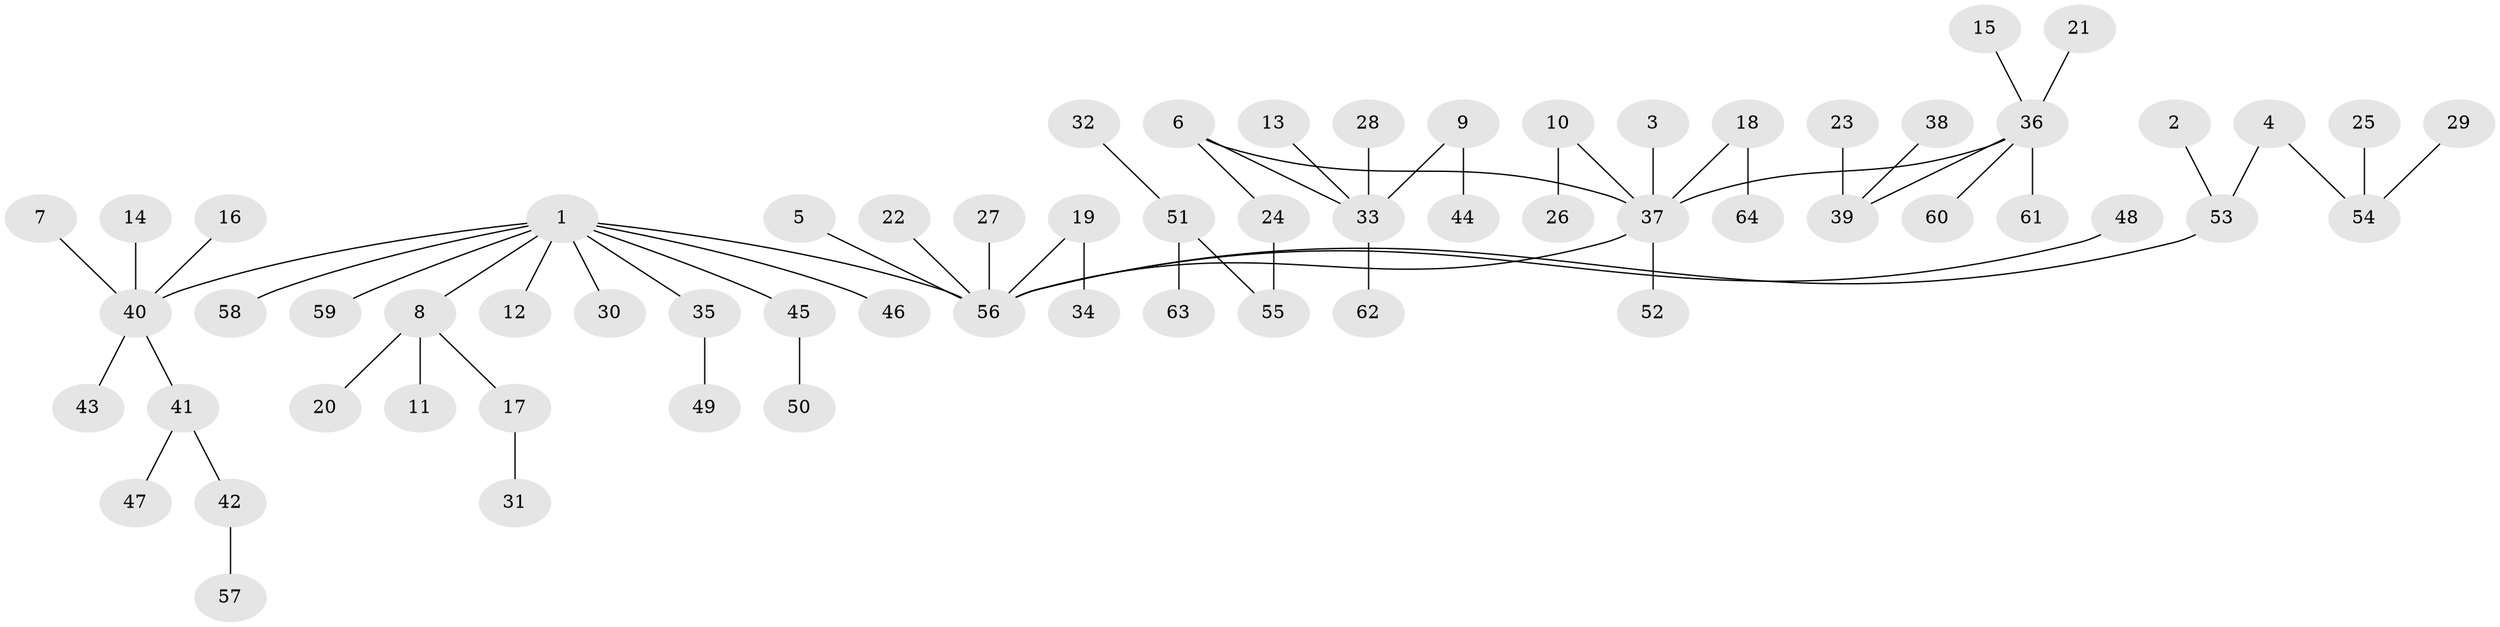 // original degree distribution, {4: 0.031496062992125984, 5: 0.06299212598425197, 10: 0.007874015748031496, 8: 0.015748031496062992, 2: 0.25984251968503935, 6: 0.007874015748031496, 1: 0.5354330708661418, 3: 0.07874015748031496}
// Generated by graph-tools (version 1.1) at 2025/26/03/09/25 03:26:29]
// undirected, 64 vertices, 63 edges
graph export_dot {
graph [start="1"]
  node [color=gray90,style=filled];
  1;
  2;
  3;
  4;
  5;
  6;
  7;
  8;
  9;
  10;
  11;
  12;
  13;
  14;
  15;
  16;
  17;
  18;
  19;
  20;
  21;
  22;
  23;
  24;
  25;
  26;
  27;
  28;
  29;
  30;
  31;
  32;
  33;
  34;
  35;
  36;
  37;
  38;
  39;
  40;
  41;
  42;
  43;
  44;
  45;
  46;
  47;
  48;
  49;
  50;
  51;
  52;
  53;
  54;
  55;
  56;
  57;
  58;
  59;
  60;
  61;
  62;
  63;
  64;
  1 -- 8 [weight=1.0];
  1 -- 12 [weight=1.0];
  1 -- 30 [weight=1.0];
  1 -- 35 [weight=1.0];
  1 -- 40 [weight=1.0];
  1 -- 45 [weight=1.0];
  1 -- 46 [weight=1.0];
  1 -- 56 [weight=1.0];
  1 -- 58 [weight=1.0];
  1 -- 59 [weight=1.0];
  2 -- 53 [weight=1.0];
  3 -- 37 [weight=1.0];
  4 -- 53 [weight=1.0];
  4 -- 54 [weight=1.0];
  5 -- 56 [weight=1.0];
  6 -- 24 [weight=1.0];
  6 -- 33 [weight=1.0];
  6 -- 37 [weight=1.0];
  7 -- 40 [weight=1.0];
  8 -- 11 [weight=1.0];
  8 -- 17 [weight=1.0];
  8 -- 20 [weight=1.0];
  9 -- 33 [weight=1.0];
  9 -- 44 [weight=1.0];
  10 -- 26 [weight=1.0];
  10 -- 37 [weight=1.0];
  13 -- 33 [weight=1.0];
  14 -- 40 [weight=1.0];
  15 -- 36 [weight=1.0];
  16 -- 40 [weight=1.0];
  17 -- 31 [weight=1.0];
  18 -- 37 [weight=1.0];
  18 -- 64 [weight=1.0];
  19 -- 34 [weight=1.0];
  19 -- 56 [weight=1.0];
  21 -- 36 [weight=1.0];
  22 -- 56 [weight=1.0];
  23 -- 39 [weight=1.0];
  24 -- 55 [weight=1.0];
  25 -- 54 [weight=1.0];
  27 -- 56 [weight=1.0];
  28 -- 33 [weight=1.0];
  29 -- 54 [weight=1.0];
  32 -- 51 [weight=1.0];
  33 -- 62 [weight=1.0];
  35 -- 49 [weight=1.0];
  36 -- 37 [weight=1.0];
  36 -- 39 [weight=1.0];
  36 -- 60 [weight=1.0];
  36 -- 61 [weight=1.0];
  37 -- 52 [weight=1.0];
  37 -- 56 [weight=1.0];
  38 -- 39 [weight=1.0];
  40 -- 41 [weight=1.0];
  40 -- 43 [weight=1.0];
  41 -- 42 [weight=1.0];
  41 -- 47 [weight=1.0];
  42 -- 57 [weight=1.0];
  45 -- 50 [weight=1.0];
  48 -- 56 [weight=1.0];
  51 -- 55 [weight=1.0];
  51 -- 63 [weight=1.0];
  53 -- 56 [weight=1.0];
}
